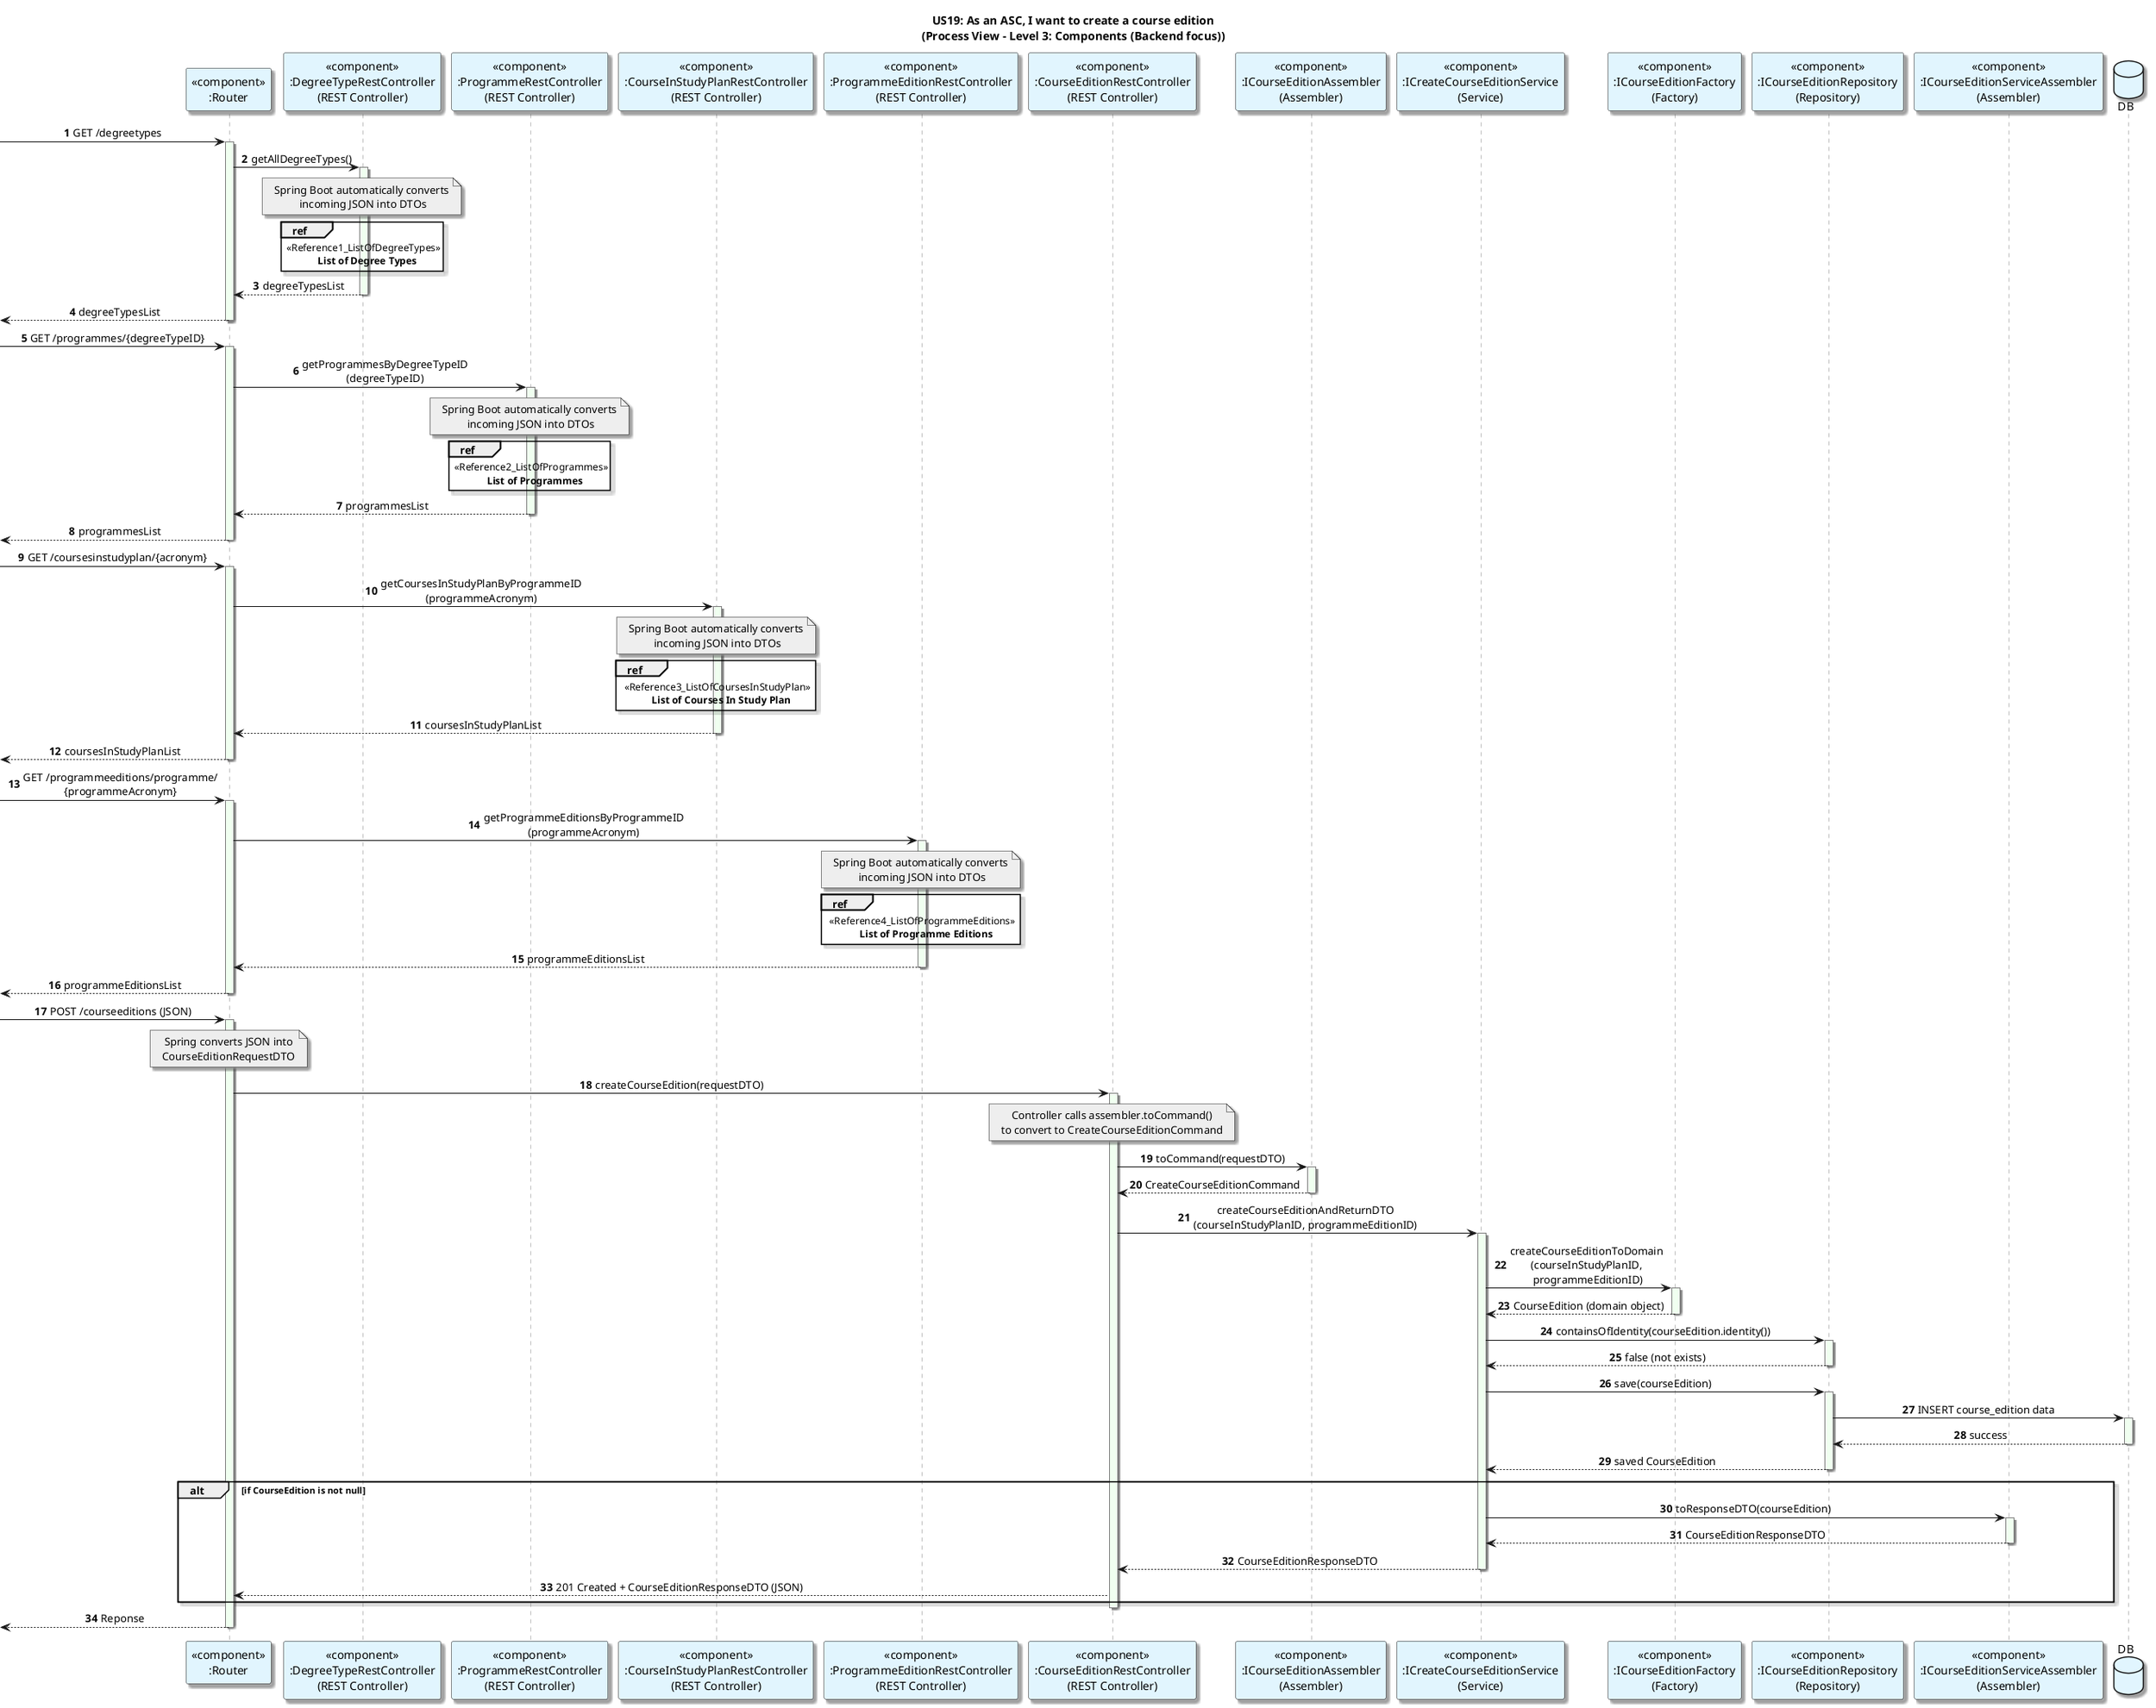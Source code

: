@startuml
title: US19: As an ASC, I want to create a course edition\n(Process View - Level 3: Components (Backend focus))
autonumber

skinparam {
  ActivityPadding 2
  ActivityMargin 2
  BoxPadding 2
}
skinparam sequence {
    LifeLineBorderColor Grey
    LifeLineBackgroundColor HoneyDew
}
skinparam defaultTextAlignment center
skinparam shadowing true

participant "<<component>>\n:Router" as Router #E1F5FE
participant "<<component>>\n:DegreeTypeRestController\n(REST Controller)" as DegreeTypeController #E1F5FE
participant "<<component>>\n:ProgrammeRestController\n(REST Controller)" as ProgrammeController #E1F5FE
participant "<<component>>\n:CourseInStudyPlanRestController\n(REST Controller)" as CSPController #E1F5FE
participant "<<component>>\n:ProgrammeEditionRestController\n(REST Controller)" as PEController #E1F5FE
participant "<<component>>\n:CourseEditionRestController\n(REST Controller)" as Controller #E1F5FE
participant "<<component>>\n:ICourseEditionAssembler\n(Assembler)" as Assembler #E1F5FE
participant "<<component>>\n:ICreateCourseEditionService\n(Service)" as Service #E1F5FE
participant "<<component>>\n:ICourseEditionFactory\n(Factory)" as Factory #E1F5FE
participant "<<component>>\n:ICourseEditionRepository\n(Repository)" as Repository #E1F5FE
participant "<<component>>\n:ICourseEditionServiceAssembler\n(Assembler)" as SAssembler #E1F5FE

database DB as DB #E1F5FE

-> Router: GET /degreetypes
activate Router
Router -> DegreeTypeController: getAllDegreeTypes()
activate DegreeTypeController
note over DegreeTypeController #EEEEEE
Spring Boot automatically converts
 incoming JSON into DTOs
end note
ref over DegreeTypeController
<<Reference1_ListOfDegreeTypes>>
   <b>List of Degree Types</b>
end ref
DegreeTypeController --> Router: degreeTypesList
deactivate DegreeTypeController
<-- Router: degreeTypesList
deactivate Router

-> Router: GET /programmes/{degreeTypeID}
activate Router
Router -> ProgrammeController: getProgrammesByDegreeTypeID\n(degreeTypeID)
activate ProgrammeController
note over ProgrammeController #EEEEEE
Spring Boot automatically converts
 incoming JSON into DTOs
end note
ref over ProgrammeController
<<Reference2_ListOfProgrammes>>
   <b>List of Programmes</b>
end ref
ProgrammeController --> Router: programmesList
deactivate ProgrammeController
<-- Router: programmesList
deactivate Router

-> Router: GET /coursesinstudyplan/{acronym}
activate Router
Router -> CSPController: getCoursesInStudyPlanByProgrammeID\n(programmeAcronym)
activate CSPController
note over CSPController #EEEEEE
Spring Boot automatically converts
 incoming JSON into DTOs
end note
ref over CSPController
<<Reference3_ListOfCoursesInStudyPlan>>
   <b>List of Courses In Study Plan</b>
end ref
CSPController --> Router: coursesInStudyPlanList
deactivate CSPController
<-- Router: coursesInStudyPlanList
deactivate Router

-> Router: GET /programmeeditions/programme/\n{programmeAcronym}
activate Router
Router -> PEController: getProgrammeEditionsByProgrammeID\n(programmeAcronym)
activate PEController
note over PEController #EEEEEE
Spring Boot automatically converts
 incoming JSON into DTOs
end note
ref over PEController
<<Reference4_ListOfProgrammeEditions>>
   <b>List of Programme Editions</b>
end ref
PEController --> Router: programmeEditionsList
deactivate PEController
<-- Router: programmeEditionsList
deactivate Router


-> Router: POST /courseeditions (JSON)
activate Router
note over Router #EEEEEE
Spring converts JSON into
CourseEditionRequestDTO
end note
Router -> Controller: createCourseEdition(requestDTO)
activate Controller

note over Controller #EEEEEE
Controller calls assembler.toCommand()
to convert to CreateCourseEditionCommand
end note

Controller -> Assembler: toCommand(requestDTO)
activate Assembler
Assembler --> Controller: CreateCourseEditionCommand
deactivate Assembler



Controller -> Service: createCourseEditionAndReturnDTO\n(courseInStudyPlanID, programmeEditionID)
activate Service


Service -> Factory: createCourseEditionToDomain\n(courseInStudyPlanID,\n programmeEditionID)
activate Factory

Factory --> Service: CourseEdition (domain object)
deactivate Factory

Service -> Repository: containsOfIdentity(courseEdition.identity())
activate Repository
Repository --> Service: false (not exists)
deactivate Repository

Service -> Repository: save(courseEdition)
activate Repository

Repository -> DB: INSERT course_edition data
activate DB
DB --> Repository: success
deactivate DB

Repository --> Service: saved CourseEdition
deactivate Repository


alt if CourseEdition is not null
    Service -> SAssembler: toResponseDTO(courseEdition)
    activate SAssembler
    SAssembler --> Service: CourseEditionResponseDTO
    deactivate SAssembler
    Service --> Controller: CourseEditionResponseDTO
    deactivate Service
    Controller --> Router: 201 Created + CourseEditionResponseDTO (JSON)

end

deactivate Controller

<-- Router: Reponse
deactivate Router
@enduml